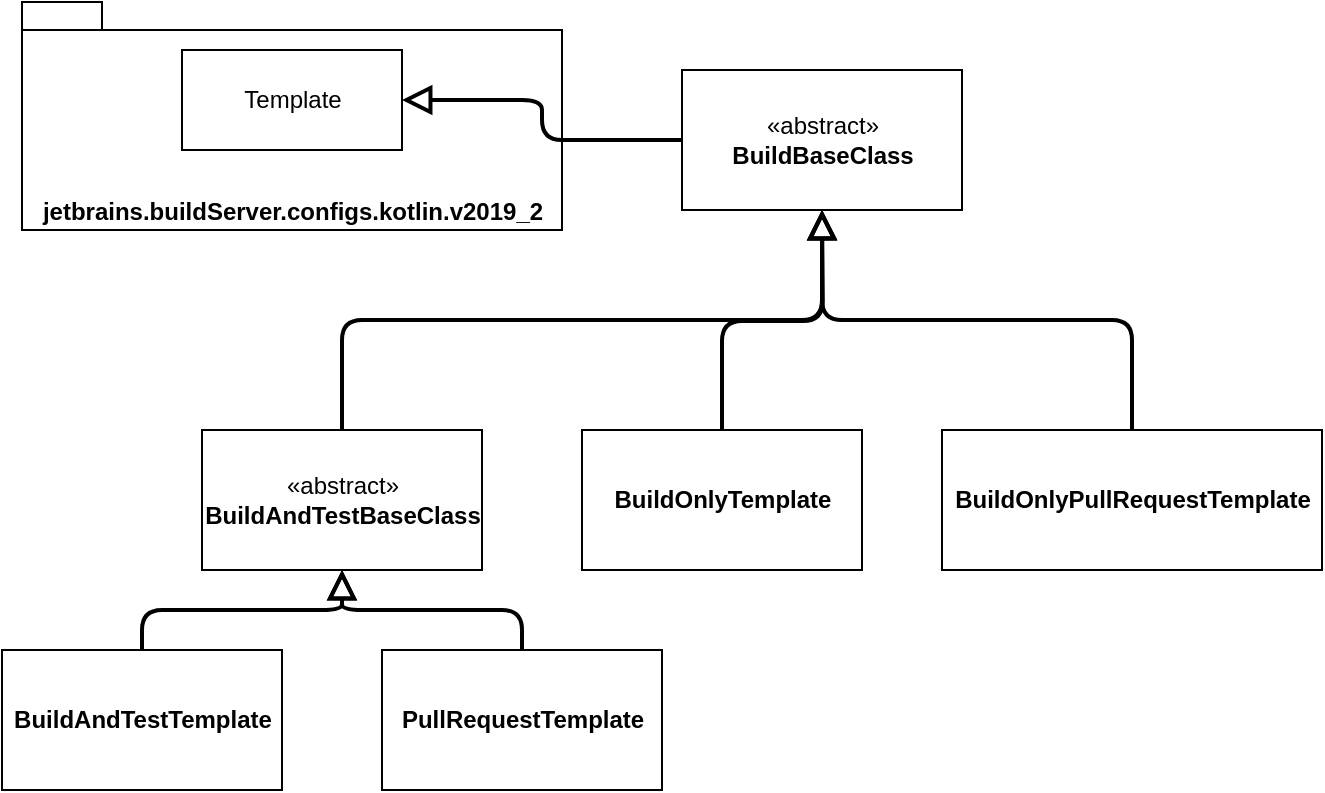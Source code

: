 <mxfile version="13.6.2" type="device"><diagram name="Page-1" id="9f46799a-70d6-7492-0946-bef42562c5a5"><mxGraphModel dx="1422" dy="772" grid="1" gridSize="10" guides="1" tooltips="1" connect="1" arrows="1" fold="1" page="1" pageScale="1" pageWidth="1100" pageHeight="850" background="#ffffff" math="0" shadow="0"><root><mxCell id="0"/><mxCell id="1" parent="0"/><mxCell id="8-IryPSFK08IlgjoDT42-1" value="«abstract»&lt;br&gt;&lt;b&gt;BuildBaseClass&lt;/b&gt;" style="html=1;" vertex="1" parent="1"><mxGeometry x="480" y="94" width="140" height="70" as="geometry"/></mxCell><mxCell id="8-IryPSFK08IlgjoDT42-4" value="jetbrains.buildServer.configs.kotlin.v2019_2" style="shape=folder;fontStyle=1;spacingTop=10;tabWidth=40;tabHeight=14;tabPosition=left;html=1;verticalAlign=bottom;" vertex="1" parent="1"><mxGeometry x="150" y="60" width="270" height="114" as="geometry"/></mxCell><mxCell id="8-IryPSFK08IlgjoDT42-5" value="Template" style="html=1;" vertex="1" parent="1"><mxGeometry x="230" y="84" width="110" height="50" as="geometry"/></mxCell><mxCell id="8-IryPSFK08IlgjoDT42-6" value="" style="endArrow=block;html=1;endFill=0;endSize=10;startSize=12;strokeWidth=2;exitX=0;exitY=0.5;exitDx=0;exitDy=0;entryX=1;entryY=0.5;entryDx=0;entryDy=0;edgeStyle=orthogonalEdgeStyle;" edge="1" parent="1" source="8-IryPSFK08IlgjoDT42-1" target="8-IryPSFK08IlgjoDT42-5"><mxGeometry width="50" height="50" relative="1" as="geometry"><mxPoint x="260" y="284" as="sourcePoint"/><mxPoint x="310" y="234" as="targetPoint"/></mxGeometry></mxCell><mxCell id="8-IryPSFK08IlgjoDT42-7" value="«abstract»&lt;br&gt;&lt;b&gt;BuildAndTestBaseClass&lt;/b&gt;" style="html=1;" vertex="1" parent="1"><mxGeometry x="240" y="274" width="140" height="70" as="geometry"/></mxCell><mxCell id="8-IryPSFK08IlgjoDT42-8" value="&lt;b&gt;BuildAndTestTemplate&lt;/b&gt;" style="html=1;" vertex="1" parent="1"><mxGeometry x="140" y="384" width="140" height="70" as="geometry"/></mxCell><mxCell id="8-IryPSFK08IlgjoDT42-9" value="" style="endArrow=block;html=1;endFill=0;endSize=10;startSize=12;strokeWidth=2;exitX=0.5;exitY=0;exitDx=0;exitDy=0;entryX=0.5;entryY=1;entryDx=0;entryDy=0;edgeStyle=orthogonalEdgeStyle;" edge="1" parent="1" source="8-IryPSFK08IlgjoDT42-7" target="8-IryPSFK08IlgjoDT42-1"><mxGeometry width="50" height="50" relative="1" as="geometry"><mxPoint x="490" y="139" as="sourcePoint"/><mxPoint x="350" y="139" as="targetPoint"/></mxGeometry></mxCell><mxCell id="8-IryPSFK08IlgjoDT42-10" value="" style="endArrow=block;html=1;endFill=0;endSize=10;startSize=12;strokeWidth=2;exitX=0.5;exitY=0;exitDx=0;exitDy=0;edgeStyle=orthogonalEdgeStyle;entryX=0.5;entryY=1;entryDx=0;entryDy=0;" edge="1" parent="1" source="8-IryPSFK08IlgjoDT42-8" target="8-IryPSFK08IlgjoDT42-7"><mxGeometry width="50" height="50" relative="1" as="geometry"><mxPoint x="410" y="159" as="sourcePoint"/><mxPoint x="470" y="324" as="targetPoint"/></mxGeometry></mxCell><mxCell id="8-IryPSFK08IlgjoDT42-11" value="&lt;b&gt;BuildOnlyPullRequestTemplate&lt;/b&gt;" style="html=1;" vertex="1" parent="1"><mxGeometry x="610" y="274" width="190" height="70" as="geometry"/></mxCell><mxCell id="8-IryPSFK08IlgjoDT42-12" value="" style="endArrow=block;html=1;endFill=0;endSize=10;startSize=12;strokeWidth=2;exitX=0.5;exitY=0;exitDx=0;exitDy=0;entryX=0.5;entryY=1;entryDx=0;entryDy=0;jumpStyle=none;rounded=1;edgeStyle=orthogonalEdgeStyle;elbow=vertical;" edge="1" parent="1" source="8-IryPSFK08IlgjoDT42-11" target="8-IryPSFK08IlgjoDT42-1"><mxGeometry width="50" height="50" relative="1" as="geometry"><mxPoint x="400" y="324" as="sourcePoint"/><mxPoint x="560" y="284" as="targetPoint"/></mxGeometry></mxCell><mxCell id="8-IryPSFK08IlgjoDT42-13" value="&lt;b&gt;BuildOnlyTemplate&lt;/b&gt;" style="html=1;" vertex="1" parent="1"><mxGeometry x="430" y="274" width="140" height="70" as="geometry"/></mxCell><mxCell id="8-IryPSFK08IlgjoDT42-14" value="" style="endArrow=block;html=1;endFill=0;endSize=10;startSize=12;strokeWidth=2;exitX=0.5;exitY=0;exitDx=0;exitDy=0;jumpStyle=none;rounded=1;edgeStyle=orthogonalEdgeStyle;elbow=vertical;" edge="1" parent="1" source="8-IryPSFK08IlgjoDT42-13"><mxGeometry width="50" height="50" relative="1" as="geometry"><mxPoint x="727.5" y="214" as="sourcePoint"/><mxPoint x="550" y="164" as="targetPoint"/></mxGeometry></mxCell><mxCell id="8-IryPSFK08IlgjoDT42-15" value="&lt;b&gt;PullRequestTemplate&lt;/b&gt;" style="html=1;" vertex="1" parent="1"><mxGeometry x="330" y="384" width="140" height="70" as="geometry"/></mxCell><mxCell id="8-IryPSFK08IlgjoDT42-16" value="" style="endArrow=block;html=1;endFill=0;endSize=10;startSize=12;strokeWidth=2;exitX=0.5;exitY=0;exitDx=0;exitDy=0;edgeStyle=orthogonalEdgeStyle;" edge="1" parent="1" source="8-IryPSFK08IlgjoDT42-15" target="8-IryPSFK08IlgjoDT42-7"><mxGeometry width="50" height="50" relative="1" as="geometry"><mxPoint x="310" y="334" as="sourcePoint"/><mxPoint x="470" y="294" as="targetPoint"/></mxGeometry></mxCell></root></mxGraphModel></diagram></mxfile>
